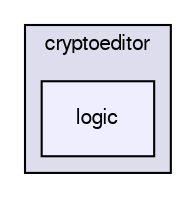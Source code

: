 digraph "src/main/java/org/hsd/cryptoeditor/logic" {
  bgcolor=transparent;
  compound=true
  node [ fontsize="10", fontname="FreeSans"];
  edge [ labelfontsize="10", labelfontname="FreeSans"];
  subgraph clusterdir_54960fc56f01806986d042fbc70fce4f {
    graph [ bgcolor="#ddddee", pencolor="black", label="cryptoeditor" fontname="FreeSans", fontsize="10", URL="dir_54960fc56f01806986d042fbc70fce4f.html"]
  dir_7abec475df2573e1a3174f75cd113d3f [shape=box, label="logic", style="filled", fillcolor="#eeeeff", pencolor="black", URL="dir_7abec475df2573e1a3174f75cd113d3f.html"];
  }
}
